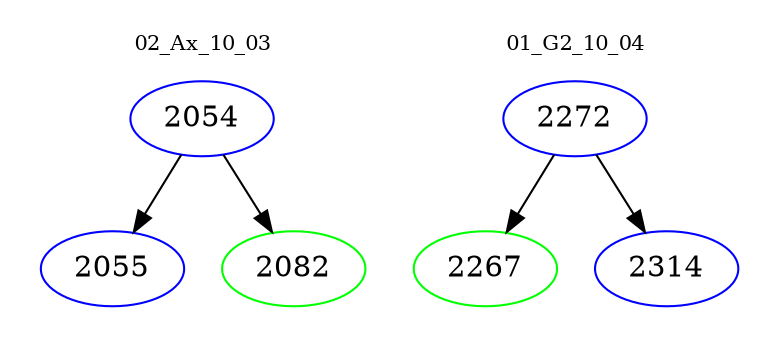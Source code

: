 digraph{
subgraph cluster_0 {
color = white
label = "02_Ax_10_03";
fontsize=10;
T0_2054 [label="2054", color="blue"]
T0_2054 -> T0_2055 [color="black"]
T0_2055 [label="2055", color="blue"]
T0_2054 -> T0_2082 [color="black"]
T0_2082 [label="2082", color="green"]
}
subgraph cluster_1 {
color = white
label = "01_G2_10_04";
fontsize=10;
T1_2272 [label="2272", color="blue"]
T1_2272 -> T1_2267 [color="black"]
T1_2267 [label="2267", color="green"]
T1_2272 -> T1_2314 [color="black"]
T1_2314 [label="2314", color="blue"]
}
}

